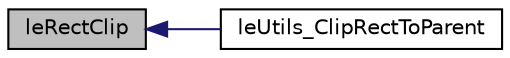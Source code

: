 digraph "leRectClip"
{
 // INTERACTIVE_SVG=YES
  edge [fontname="Helvetica",fontsize="10",labelfontname="Helvetica",labelfontsize="10"];
  node [fontname="Helvetica",fontsize="10",shape=record];
  rankdir="LR";
  Node1 [label="leRectClip",height=0.2,width=0.4,color="black", fillcolor="grey75", style="filled", fontcolor="black"];
  Node1 -> Node2 [dir="back",color="midnightblue",fontsize="10",style="solid",fontname="Helvetica"];
  Node2 [label="leUtils_ClipRectToParent",height=0.2,width=0.4,color="black", fillcolor="white", style="filled",URL="$legato__utils_8h.html#aa795e1d58a8b183aae7e9f1e35fa9034",tooltip="Clips a rectangle to the parent of a widge. "];
}
